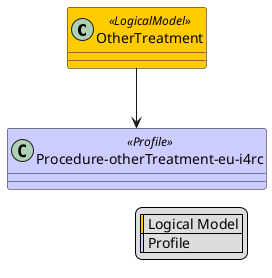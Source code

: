 @startuml
skinparam class {
    BackgroundColor<<LogicalModel>> #FFCC00
    BackgroundColor<<Profile>> #CCCCFF
}
skinparam linetype ortho
legend right
  | <#FFCC00> | Logical Model |
  | <#CCCCFF> | Profile |
endlegend
class "OtherTreatment" <<LogicalModel>> [[StructureDefinition-OtherTreatment.html]]
class "Procedure-otherTreatment-eu-i4rc" <<Profile>> [[StructureDefinition-Procedure-otherTreatment-eu-i4rc.html]]
"OtherTreatment" --> "Procedure-otherTreatment-eu-i4rc"
@enduml
